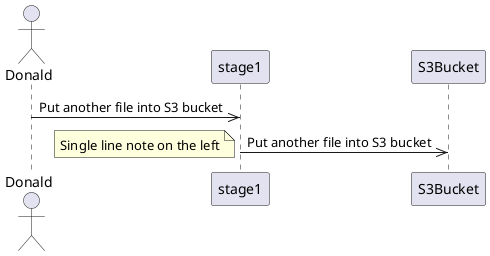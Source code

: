 @startuml
actor Donald
    participant stage1
    participant S3Bucket

    Donald->>stage1: Put another file into S3 bucket
    stage1->>S3Bucket: Put another file into S3 bucket
    note left: Single line note on the left
@enduml